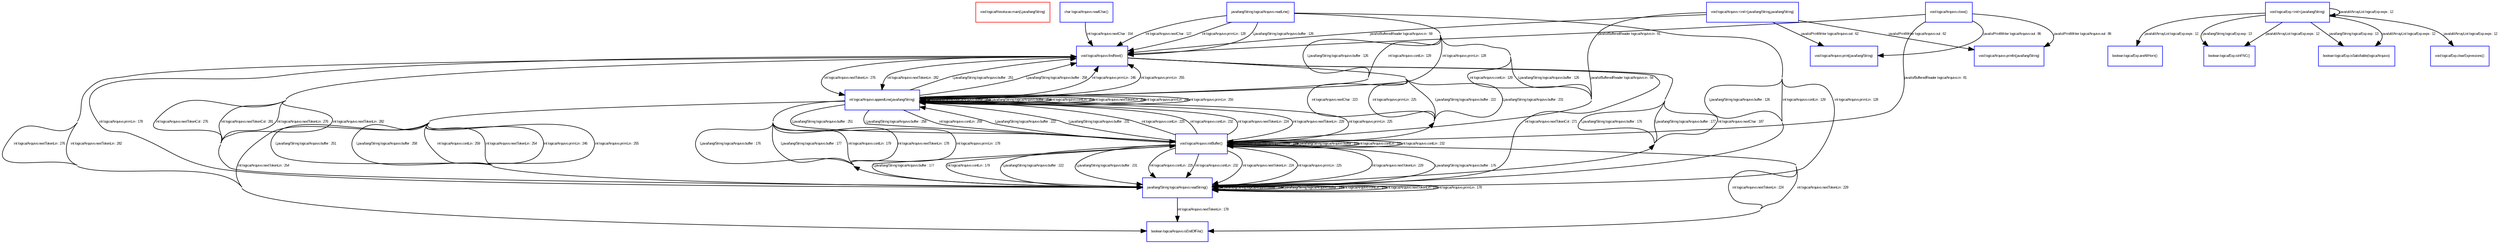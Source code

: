 digraph "DirectedGraph" {
 graph [concentrate = true];
 center=true;
 fontsize=6;
 node [ color=blue,shape="box"fontsize=6,fontcolor=black,fontname=Arial];
 edge [ color=black,fontsize=6,fontcolor=black,fontname=Arial];
"void logica/Resolucao.main(Ljava/lang/String)"[color="red", fontsize="6", fontname="Arial"];
"char logica/Arquivo.readChar()" -> "void logica/Arquivo.findNext()" [label="int logica/Arquivo.nextChar : 154" ]
"int logica/Arquivo.appendLine(java/lang/String)" -> "boolean logica/Arquivo.isEndOfFile()" [label="int logica/Arquivo.nextTokenLin : 254" ]
"int logica/Arquivo.appendLine(java/lang/String)" -> "int logica/Arquivo.appendLine(java/lang/String)" [label="Ljava/lang/String logica/Arquivo.buffer : 251" ]
"int logica/Arquivo.appendLine(java/lang/String)" -> "int logica/Arquivo.appendLine(java/lang/String)" [label="Ljava/lang/String logica/Arquivo.buffer : 258" ]
"int logica/Arquivo.appendLine(java/lang/String)" -> "int logica/Arquivo.appendLine(java/lang/String)" [label="int logica/Arquivo.contLin : 259" ]
"int logica/Arquivo.appendLine(java/lang/String)" -> "int logica/Arquivo.appendLine(java/lang/String)" [label="int logica/Arquivo.nextTokenLin : 254" ]
"int logica/Arquivo.appendLine(java/lang/String)" -> "int logica/Arquivo.appendLine(java/lang/String)" [label="int logica/Arquivo.primLin : 246" ]
"int logica/Arquivo.appendLine(java/lang/String)" -> "int logica/Arquivo.appendLine(java/lang/String)" [label="int logica/Arquivo.primLin : 255" ]
"int logica/Arquivo.appendLine(java/lang/String)" -> "java/lang/String logica/Arquivo.readString()" [label="Ljava/lang/String logica/Arquivo.buffer : 251" ]
"int logica/Arquivo.appendLine(java/lang/String)" -> "java/lang/String logica/Arquivo.readString()" [label="Ljava/lang/String logica/Arquivo.buffer : 258" ]
"int logica/Arquivo.appendLine(java/lang/String)" -> "java/lang/String logica/Arquivo.readString()" [label="int logica/Arquivo.contLin : 259" ]
"int logica/Arquivo.appendLine(java/lang/String)" -> "java/lang/String logica/Arquivo.readString()" [label="int logica/Arquivo.nextTokenLin : 254" ]
"int logica/Arquivo.appendLine(java/lang/String)" -> "java/lang/String logica/Arquivo.readString()" [label="int logica/Arquivo.primLin : 246" ]
"int logica/Arquivo.appendLine(java/lang/String)" -> "java/lang/String logica/Arquivo.readString()" [label="int logica/Arquivo.primLin : 255" ]
"int logica/Arquivo.appendLine(java/lang/String)" -> "void logica/Arquivo.findNext()" [label="Ljava/lang/String logica/Arquivo.buffer : 251" ]
"int logica/Arquivo.appendLine(java/lang/String)" -> "void logica/Arquivo.findNext()" [label="Ljava/lang/String logica/Arquivo.buffer : 258" ]
"int logica/Arquivo.appendLine(java/lang/String)" -> "void logica/Arquivo.findNext()" [label="int logica/Arquivo.primLin : 246" ]
"int logica/Arquivo.appendLine(java/lang/String)" -> "void logica/Arquivo.findNext()" [label="int logica/Arquivo.primLin : 255" ]
"int logica/Arquivo.appendLine(java/lang/String)" -> "void logica/Arquivo.initBuffer()" [label="Ljava/lang/String logica/Arquivo.buffer : 251" ]
"int logica/Arquivo.appendLine(java/lang/String)" -> "void logica/Arquivo.initBuffer()" [label="Ljava/lang/String logica/Arquivo.buffer : 258" ]
"int logica/Arquivo.appendLine(java/lang/String)" -> "void logica/Arquivo.initBuffer()" [label="int logica/Arquivo.contLin : 259" ]
"java/lang/String logica/Arquivo.readLine()" -> "int logica/Arquivo.appendLine(java/lang/String)" [label="Ljava/lang/String logica/Arquivo.buffer : 126" ]
"java/lang/String logica/Arquivo.readLine()" -> "int logica/Arquivo.appendLine(java/lang/String)" [label="int logica/Arquivo.contLin : 129" ]
"java/lang/String logica/Arquivo.readLine()" -> "int logica/Arquivo.appendLine(java/lang/String)" [label="int logica/Arquivo.primLin : 128" ]
"java/lang/String logica/Arquivo.readLine()" -> "java/lang/String logica/Arquivo.readString()" [label="Ljava/lang/String logica/Arquivo.buffer : 126" ]
"java/lang/String logica/Arquivo.readLine()" -> "java/lang/String logica/Arquivo.readString()" [label="int logica/Arquivo.contLin : 129" ]
"java/lang/String logica/Arquivo.readLine()" -> "java/lang/String logica/Arquivo.readString()" [label="int logica/Arquivo.primLin : 128" ]
"java/lang/String logica/Arquivo.readLine()" -> "void logica/Arquivo.findNext()" [label="Ljava/lang/String logica/Arquivo.buffer : 126" ]
"java/lang/String logica/Arquivo.readLine()" -> "void logica/Arquivo.findNext()" [label="int logica/Arquivo.nextChar : 127" ]
"java/lang/String logica/Arquivo.readLine()" -> "void logica/Arquivo.findNext()" [label="int logica/Arquivo.primLin : 128" ]
"java/lang/String logica/Arquivo.readLine()" -> "void logica/Arquivo.initBuffer()" [label="Ljava/lang/String logica/Arquivo.buffer : 126" ]
"java/lang/String logica/Arquivo.readLine()" -> "void logica/Arquivo.initBuffer()" [label="int logica/Arquivo.contLin : 129" ]
"java/lang/String logica/Arquivo.readString()" -> "boolean logica/Arquivo.isEndOfFile()" [label="int logica/Arquivo.nextTokenLin : 178" ]
"java/lang/String logica/Arquivo.readString()" -> "int logica/Arquivo.appendLine(java/lang/String)" [label="Ljava/lang/String logica/Arquivo.buffer : 176" ]
"java/lang/String logica/Arquivo.readString()" -> "int logica/Arquivo.appendLine(java/lang/String)" [label="Ljava/lang/String logica/Arquivo.buffer : 177" ]
"java/lang/String logica/Arquivo.readString()" -> "int logica/Arquivo.appendLine(java/lang/String)" [label="int logica/Arquivo.contLin : 179" ]
"java/lang/String logica/Arquivo.readString()" -> "int logica/Arquivo.appendLine(java/lang/String)" [label="int logica/Arquivo.nextTokenLin : 178" ]
"java/lang/String logica/Arquivo.readString()" -> "int logica/Arquivo.appendLine(java/lang/String)" [label="int logica/Arquivo.primLin : 178" ]
"java/lang/String logica/Arquivo.readString()" -> "java/lang/String logica/Arquivo.readString()" [label="Ljava/lang/String logica/Arquivo.buffer : 176" ]
"java/lang/String logica/Arquivo.readString()" -> "java/lang/String logica/Arquivo.readString()" [label="Ljava/lang/String logica/Arquivo.buffer : 177" ]
"java/lang/String logica/Arquivo.readString()" -> "java/lang/String logica/Arquivo.readString()" [label="int logica/Arquivo.contLin : 179" ]
"java/lang/String logica/Arquivo.readString()" -> "java/lang/String logica/Arquivo.readString()" [label="int logica/Arquivo.nextTokenLin : 178" ]
"java/lang/String logica/Arquivo.readString()" -> "java/lang/String logica/Arquivo.readString()" [label="int logica/Arquivo.primLin : 178" ]
"java/lang/String logica/Arquivo.readString()" -> "void logica/Arquivo.findNext()" [label="Ljava/lang/String logica/Arquivo.buffer : 176" ]
"java/lang/String logica/Arquivo.readString()" -> "void logica/Arquivo.findNext()" [label="Ljava/lang/String logica/Arquivo.buffer : 177" ]
"java/lang/String logica/Arquivo.readString()" -> "void logica/Arquivo.findNext()" [label="int logica/Arquivo.nextChar : 187" ]
"java/lang/String logica/Arquivo.readString()" -> "void logica/Arquivo.findNext()" [label="int logica/Arquivo.primLin : 178" ]
"java/lang/String logica/Arquivo.readString()" -> "void logica/Arquivo.initBuffer()" [label="Ljava/lang/String logica/Arquivo.buffer : 176" ]
"java/lang/String logica/Arquivo.readString()" -> "void logica/Arquivo.initBuffer()" [label="Ljava/lang/String logica/Arquivo.buffer : 177" ]
"java/lang/String logica/Arquivo.readString()" -> "void logica/Arquivo.initBuffer()" [label="int logica/Arquivo.contLin : 179" ]
"void logica/Arquivo.<init>(java/lang/String,java/lang/String)" -> "void logica/Arquivo.findNext()" [label="java/io/BufferedReader logica/Arquivo.in : 59" ]
"void logica/Arquivo.<init>(java/lang/String,java/lang/String)" -> "void logica/Arquivo.initBuffer()" [label="java/io/BufferedReader logica/Arquivo.in : 59" ]
"void logica/Arquivo.<init>(java/lang/String,java/lang/String)" -> "void logica/Arquivo.print(java/lang/String)" [label="java/io/PrintWriter logica/Arquivo.out : 62" ]
"void logica/Arquivo.<init>(java/lang/String,java/lang/String)" -> "void logica/Arquivo.println(java/lang/String)" [label="java/io/PrintWriter logica/Arquivo.out : 62" ]
"void logica/Arquivo.close()" -> "void logica/Arquivo.findNext()" [label="java/io/BufferedReader logica/Arquivo.in : 81" ]
"void logica/Arquivo.close()" -> "void logica/Arquivo.initBuffer()" [label="java/io/BufferedReader logica/Arquivo.in : 81" ]
"void logica/Arquivo.close()" -> "void logica/Arquivo.print(java/lang/String)" [label="java/io/PrintWriter logica/Arquivo.out : 86" ]
"void logica/Arquivo.close()" -> "void logica/Arquivo.println(java/lang/String)" [label="java/io/PrintWriter logica/Arquivo.out : 86" ]
"void logica/Arquivo.findNext()" -> "boolean logica/Arquivo.isEndOfFile()" [label="int logica/Arquivo.nextTokenLin : 276" ]
"void logica/Arquivo.findNext()" -> "boolean logica/Arquivo.isEndOfFile()" [label="int logica/Arquivo.nextTokenLin : 282" ]
"void logica/Arquivo.findNext()" -> "int logica/Arquivo.appendLine(java/lang/String)" [label="int logica/Arquivo.nextTokenLin : 276" ]
"void logica/Arquivo.findNext()" -> "int logica/Arquivo.appendLine(java/lang/String)" [label="int logica/Arquivo.nextTokenLin : 282" ]
"void logica/Arquivo.findNext()" -> "java/lang/String logica/Arquivo.readString()" [label="int logica/Arquivo.nextTokenCol : 271" ]
"void logica/Arquivo.findNext()" -> "java/lang/String logica/Arquivo.readString()" [label="int logica/Arquivo.nextTokenCol : 276" ]
"void logica/Arquivo.findNext()" -> "java/lang/String logica/Arquivo.readString()" [label="int logica/Arquivo.nextTokenCol : 281" ]
"void logica/Arquivo.findNext()" -> "java/lang/String logica/Arquivo.readString()" [label="int logica/Arquivo.nextTokenLin : 276" ]
"void logica/Arquivo.findNext()" -> "java/lang/String logica/Arquivo.readString()" [label="int logica/Arquivo.nextTokenLin : 282" ]
"void logica/Arquivo.initBuffer()" -> "boolean logica/Arquivo.isEndOfFile()" [label="int logica/Arquivo.nextTokenLin : 224" ]
"void logica/Arquivo.initBuffer()" -> "boolean logica/Arquivo.isEndOfFile()" [label="int logica/Arquivo.nextTokenLin : 229" ]
"void logica/Arquivo.initBuffer()" -> "int logica/Arquivo.appendLine(java/lang/String)" [label="Ljava/lang/String logica/Arquivo.buffer : 222" ]
"void logica/Arquivo.initBuffer()" -> "int logica/Arquivo.appendLine(java/lang/String)" [label="Ljava/lang/String logica/Arquivo.buffer : 231" ]
"void logica/Arquivo.initBuffer()" -> "int logica/Arquivo.appendLine(java/lang/String)" [label="int logica/Arquivo.contLin : 225" ]
"void logica/Arquivo.initBuffer()" -> "int logica/Arquivo.appendLine(java/lang/String)" [label="int logica/Arquivo.contLin : 232" ]
"void logica/Arquivo.initBuffer()" -> "int logica/Arquivo.appendLine(java/lang/String)" [label="int logica/Arquivo.nextTokenLin : 224" ]
"void logica/Arquivo.initBuffer()" -> "int logica/Arquivo.appendLine(java/lang/String)" [label="int logica/Arquivo.nextTokenLin : 229" ]
"void logica/Arquivo.initBuffer()" -> "int logica/Arquivo.appendLine(java/lang/String)" [label="int logica/Arquivo.primLin : 225" ]
"void logica/Arquivo.initBuffer()" -> "java/lang/String logica/Arquivo.readString()" [label="Ljava/lang/String logica/Arquivo.buffer : 222" ]
"void logica/Arquivo.initBuffer()" -> "java/lang/String logica/Arquivo.readString()" [label="Ljava/lang/String logica/Arquivo.buffer : 231" ]
"void logica/Arquivo.initBuffer()" -> "java/lang/String logica/Arquivo.readString()" [label="int logica/Arquivo.contLin : 225" ]
"void logica/Arquivo.initBuffer()" -> "java/lang/String logica/Arquivo.readString()" [label="int logica/Arquivo.contLin : 232" ]
"void logica/Arquivo.initBuffer()" -> "java/lang/String logica/Arquivo.readString()" [label="int logica/Arquivo.nextTokenLin : 224" ]
"void logica/Arquivo.initBuffer()" -> "java/lang/String logica/Arquivo.readString()" [label="int logica/Arquivo.nextTokenLin : 229" ]
"void logica/Arquivo.initBuffer()" -> "java/lang/String logica/Arquivo.readString()" [label="int logica/Arquivo.primLin : 225" ]
"void logica/Arquivo.initBuffer()" -> "void logica/Arquivo.findNext()" [label="Ljava/lang/String logica/Arquivo.buffer : 222" ]
"void logica/Arquivo.initBuffer()" -> "void logica/Arquivo.findNext()" [label="Ljava/lang/String logica/Arquivo.buffer : 231" ]
"void logica/Arquivo.initBuffer()" -> "void logica/Arquivo.findNext()" [label="int logica/Arquivo.nextChar : 223" ]
"void logica/Arquivo.initBuffer()" -> "void logica/Arquivo.findNext()" [label="int logica/Arquivo.primLin : 225" ]
"void logica/Arquivo.initBuffer()" -> "void logica/Arquivo.initBuffer()" [label="Ljava/lang/String logica/Arquivo.buffer : 222" ]
"void logica/Arquivo.initBuffer()" -> "void logica/Arquivo.initBuffer()" [label="Ljava/lang/String logica/Arquivo.buffer : 231" ]
"void logica/Arquivo.initBuffer()" -> "void logica/Arquivo.initBuffer()" [label="int logica/Arquivo.contLin : 225" ]
"void logica/Arquivo.initBuffer()" -> "void logica/Arquivo.initBuffer()" [label="int logica/Arquivo.contLin : 232" ]
"void logica/Exp.<init>(java/lang/String)" -> "boolean logica/Exp.areAllHorn()" [label="java/util/ArrayList logica/Exp.exps : 12" ]
"void logica/Exp.<init>(java/lang/String)" -> "boolean logica/Exp.isInFNC()" [label="java/lang/String logica/Exp.exp : 13" ]
"void logica/Exp.<init>(java/lang/String)" -> "boolean logica/Exp.isInFNC()" [label="java/util/ArrayList logica/Exp.exps : 12" ]
"void logica/Exp.<init>(java/lang/String)" -> "boolean logica/Exp.isSatisfiable(logica/Arquivo)" [label="java/lang/String logica/Exp.exp : 13" ]
"void logica/Exp.<init>(java/lang/String)" -> "boolean logica/Exp.isSatisfiable(logica/Arquivo)" [label="java/util/ArrayList logica/Exp.exps : 12" ]
"void logica/Exp.<init>(java/lang/String)" -> "void logica/Exp.<init>(java/lang/String)" [label="java/util/ArrayList logica/Exp.exps : 12" ]
"void logica/Exp.<init>(java/lang/String)" -> "void logica/Exp.clearExpressions()" [label="java/util/ArrayList logica/Exp.exps : 12" ]
}